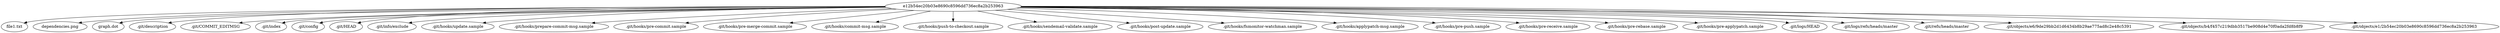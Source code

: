 digraph G {
"e12b54ec20b03e8690c8596dd736ec8a2b253963" -> "file1.txt";
"e12b54ec20b03e8690c8596dd736ec8a2b253963" -> "dependencies.png";
"e12b54ec20b03e8690c8596dd736ec8a2b253963" -> "graph.dot";
"e12b54ec20b03e8690c8596dd736ec8a2b253963" -> ".git/description";
"e12b54ec20b03e8690c8596dd736ec8a2b253963" -> ".git/COMMIT_EDITMSG";
"e12b54ec20b03e8690c8596dd736ec8a2b253963" -> ".git/index";
"e12b54ec20b03e8690c8596dd736ec8a2b253963" -> ".git/config";
"e12b54ec20b03e8690c8596dd736ec8a2b253963" -> ".git/HEAD";
"e12b54ec20b03e8690c8596dd736ec8a2b253963" -> ".git/info/exclude";
"e12b54ec20b03e8690c8596dd736ec8a2b253963" -> ".git/hooks/update.sample";
"e12b54ec20b03e8690c8596dd736ec8a2b253963" -> ".git/hooks/prepare-commit-msg.sample";
"e12b54ec20b03e8690c8596dd736ec8a2b253963" -> ".git/hooks/pre-commit.sample";
"e12b54ec20b03e8690c8596dd736ec8a2b253963" -> ".git/hooks/pre-merge-commit.sample";
"e12b54ec20b03e8690c8596dd736ec8a2b253963" -> ".git/hooks/commit-msg.sample";
"e12b54ec20b03e8690c8596dd736ec8a2b253963" -> ".git/hooks/push-to-checkout.sample";
"e12b54ec20b03e8690c8596dd736ec8a2b253963" -> ".git/hooks/sendemail-validate.sample";
"e12b54ec20b03e8690c8596dd736ec8a2b253963" -> ".git/hooks/post-update.sample";
"e12b54ec20b03e8690c8596dd736ec8a2b253963" -> ".git/hooks/fsmonitor-watchman.sample";
"e12b54ec20b03e8690c8596dd736ec8a2b253963" -> ".git/hooks/applypatch-msg.sample";
"e12b54ec20b03e8690c8596dd736ec8a2b253963" -> ".git/hooks/pre-push.sample";
"e12b54ec20b03e8690c8596dd736ec8a2b253963" -> ".git/hooks/pre-receive.sample";
"e12b54ec20b03e8690c8596dd736ec8a2b253963" -> ".git/hooks/pre-rebase.sample";
"e12b54ec20b03e8690c8596dd736ec8a2b253963" -> ".git/hooks/pre-applypatch.sample";
"e12b54ec20b03e8690c8596dd736ec8a2b253963" -> ".git/logs/HEAD";
"e12b54ec20b03e8690c8596dd736ec8a2b253963" -> ".git/logs/refs/heads/master";
"e12b54ec20b03e8690c8596dd736ec8a2b253963" -> ".git/refs/heads/master";
"e12b54ec20b03e8690c8596dd736ec8a2b253963" -> ".git/objects/e6/9de29bb2d1d6434b8b29ae775ad8c2e48c5391";
"e12b54ec20b03e8690c8596dd736ec8a2b253963" -> ".git/objects/b4/f457c219dbb3517be908d4e70f0ada2fd8b8f9";
"e12b54ec20b03e8690c8596dd736ec8a2b253963" -> ".git/objects/e1/2b54ec20b03e8690c8596dd736ec8a2b253963";
}